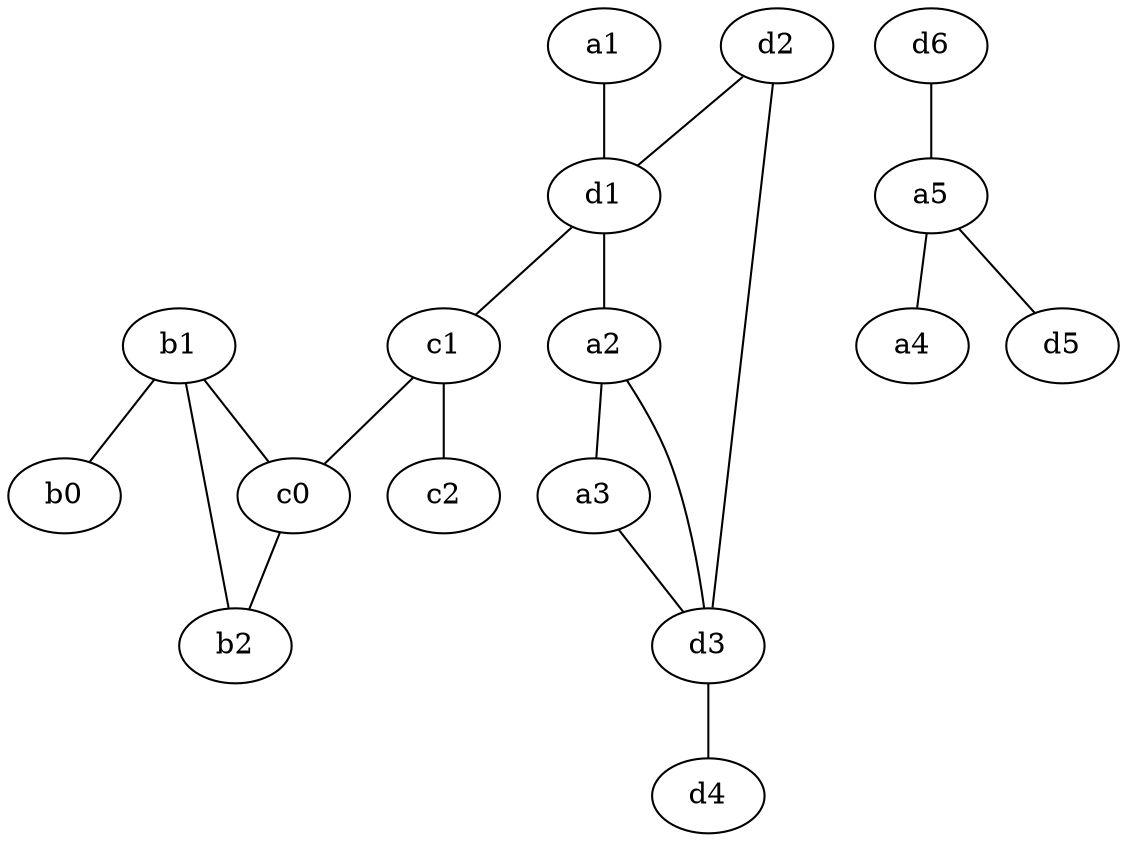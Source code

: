 graph CFG {
b1 [shape=oval]
b1 -- b0
b1 -- c0
b0 [shape=oval]
c0 [shape=oval]
c0 -- b2
b2 [shape=oval]
b2 -- b1
c1 [shape=oval]
c1 -- c0
c1 -- c2
c2 [shape=oval]
d1 [shape=oval]
d1 -- c1
d1 -- a2
a2 [shape=oval]
a2 -- a3
a2 -- d3
a1 [shape=oval]
a1 -- d1
d2 [shape=oval]
d2 -- d1
d2 -- d3
d3 [shape=oval]
d3 -- d4
d4 [shape=oval]
a3 [shape=oval]
a3 -- d3
a5 [shape=oval]
a5 -- a4
a5 -- d5
a4 [shape=oval]
d5 [shape=oval]
d6 [shape=oval]
d6 -- a5
}
